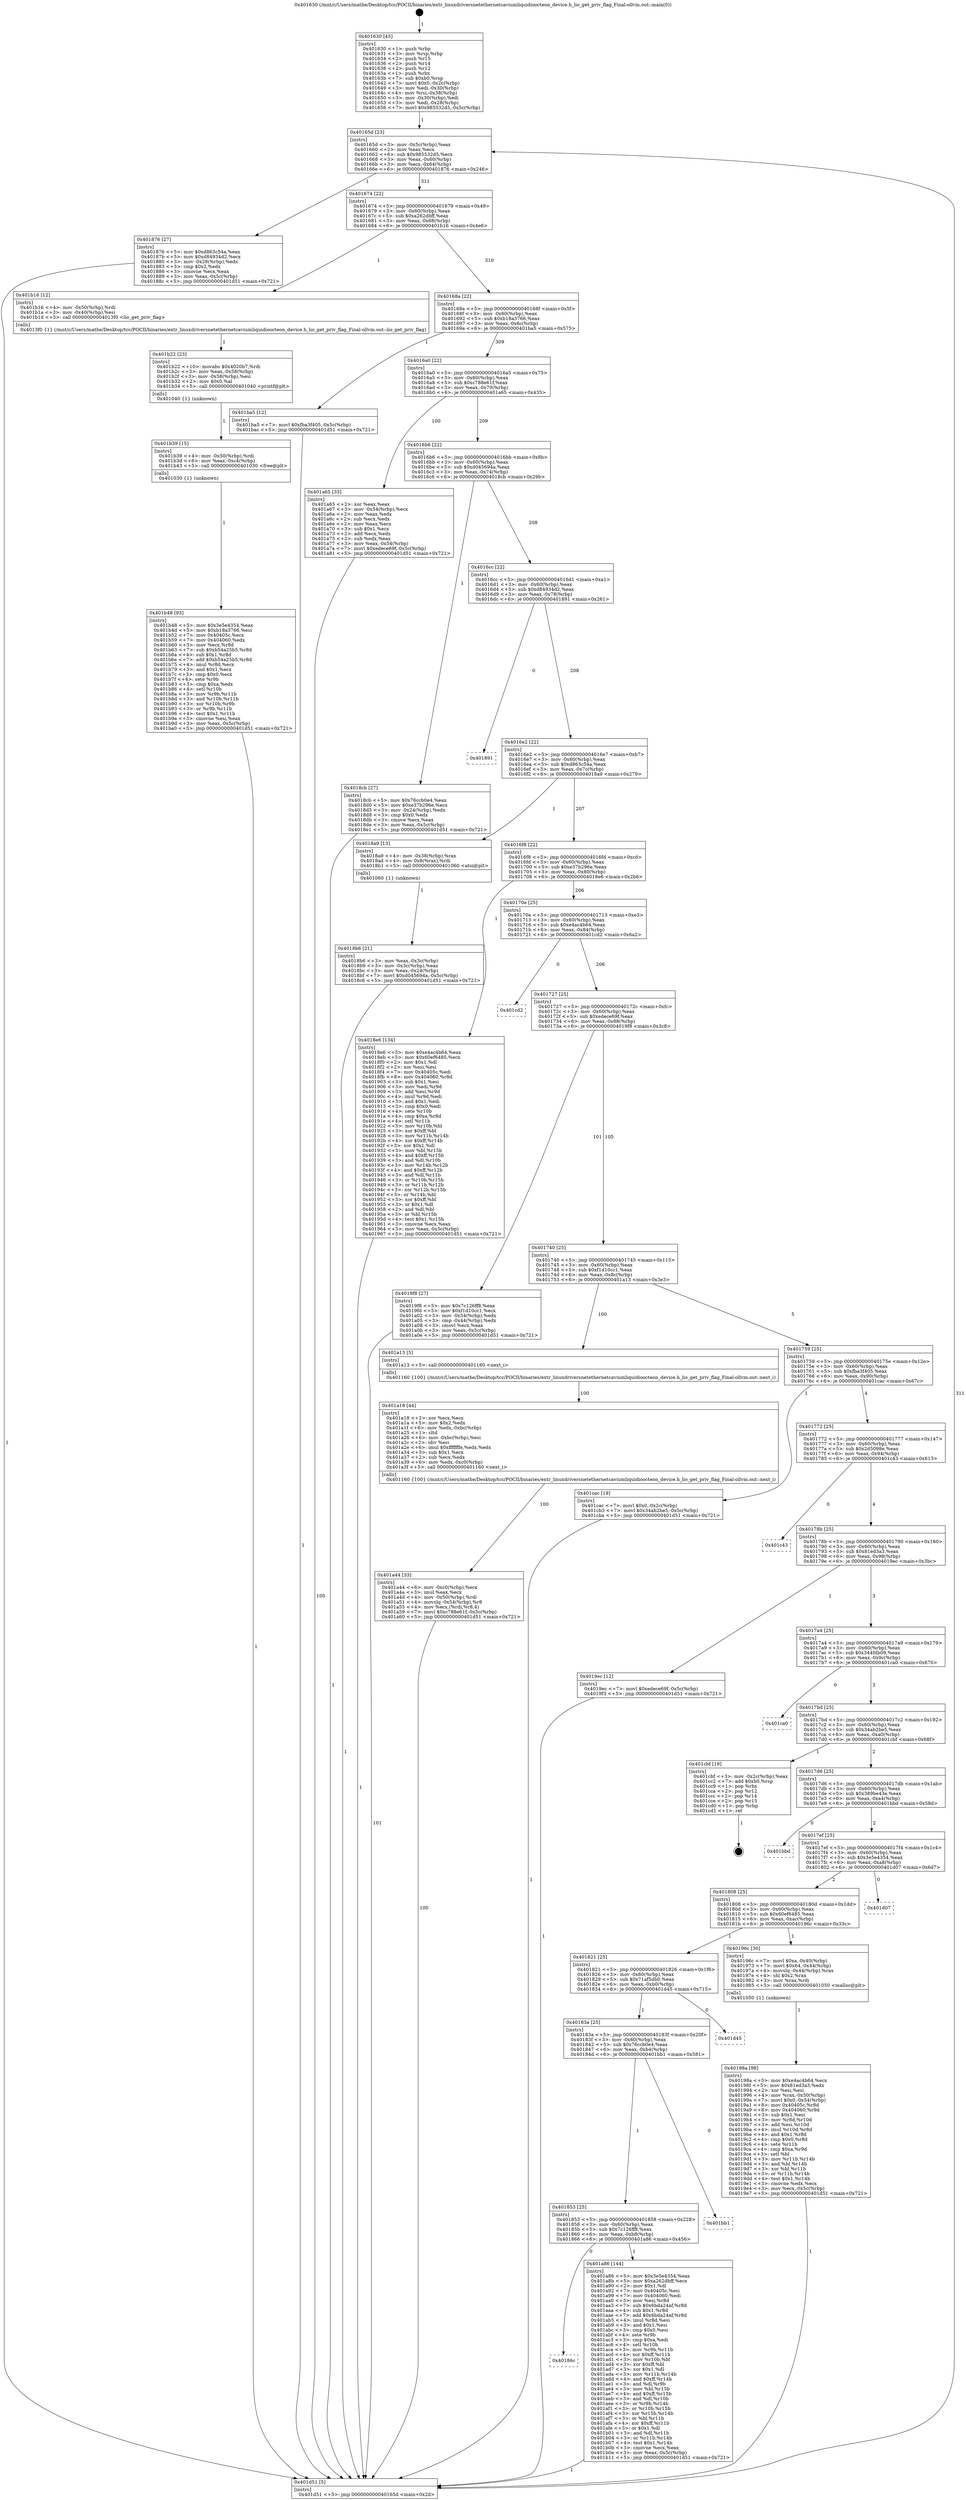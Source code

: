digraph "0x401630" {
  label = "0x401630 (/mnt/c/Users/mathe/Desktop/tcc/POCII/binaries/extr_linuxdriversnetethernetcaviumliquidioocteon_device.h_lio_get_priv_flag_Final-ollvm.out::main(0))"
  labelloc = "t"
  node[shape=record]

  Entry [label="",width=0.3,height=0.3,shape=circle,fillcolor=black,style=filled]
  "0x40165d" [label="{
     0x40165d [23]\l
     | [instrs]\l
     &nbsp;&nbsp;0x40165d \<+3\>: mov -0x5c(%rbp),%eax\l
     &nbsp;&nbsp;0x401660 \<+2\>: mov %eax,%ecx\l
     &nbsp;&nbsp;0x401662 \<+6\>: sub $0x985532d5,%ecx\l
     &nbsp;&nbsp;0x401668 \<+3\>: mov %eax,-0x60(%rbp)\l
     &nbsp;&nbsp;0x40166b \<+3\>: mov %ecx,-0x64(%rbp)\l
     &nbsp;&nbsp;0x40166e \<+6\>: je 0000000000401876 \<main+0x246\>\l
  }"]
  "0x401876" [label="{
     0x401876 [27]\l
     | [instrs]\l
     &nbsp;&nbsp;0x401876 \<+5\>: mov $0xd863c54a,%eax\l
     &nbsp;&nbsp;0x40187b \<+5\>: mov $0xd84934d2,%ecx\l
     &nbsp;&nbsp;0x401880 \<+3\>: mov -0x28(%rbp),%edx\l
     &nbsp;&nbsp;0x401883 \<+3\>: cmp $0x2,%edx\l
     &nbsp;&nbsp;0x401886 \<+3\>: cmovne %ecx,%eax\l
     &nbsp;&nbsp;0x401889 \<+3\>: mov %eax,-0x5c(%rbp)\l
     &nbsp;&nbsp;0x40188c \<+5\>: jmp 0000000000401d51 \<main+0x721\>\l
  }"]
  "0x401674" [label="{
     0x401674 [22]\l
     | [instrs]\l
     &nbsp;&nbsp;0x401674 \<+5\>: jmp 0000000000401679 \<main+0x49\>\l
     &nbsp;&nbsp;0x401679 \<+3\>: mov -0x60(%rbp),%eax\l
     &nbsp;&nbsp;0x40167c \<+5\>: sub $0xa262dbff,%eax\l
     &nbsp;&nbsp;0x401681 \<+3\>: mov %eax,-0x68(%rbp)\l
     &nbsp;&nbsp;0x401684 \<+6\>: je 0000000000401b16 \<main+0x4e6\>\l
  }"]
  "0x401d51" [label="{
     0x401d51 [5]\l
     | [instrs]\l
     &nbsp;&nbsp;0x401d51 \<+5\>: jmp 000000000040165d \<main+0x2d\>\l
  }"]
  "0x401630" [label="{
     0x401630 [45]\l
     | [instrs]\l
     &nbsp;&nbsp;0x401630 \<+1\>: push %rbp\l
     &nbsp;&nbsp;0x401631 \<+3\>: mov %rsp,%rbp\l
     &nbsp;&nbsp;0x401634 \<+2\>: push %r15\l
     &nbsp;&nbsp;0x401636 \<+2\>: push %r14\l
     &nbsp;&nbsp;0x401638 \<+2\>: push %r12\l
     &nbsp;&nbsp;0x40163a \<+1\>: push %rbx\l
     &nbsp;&nbsp;0x40163b \<+7\>: sub $0xb0,%rsp\l
     &nbsp;&nbsp;0x401642 \<+7\>: movl $0x0,-0x2c(%rbp)\l
     &nbsp;&nbsp;0x401649 \<+3\>: mov %edi,-0x30(%rbp)\l
     &nbsp;&nbsp;0x40164c \<+4\>: mov %rsi,-0x38(%rbp)\l
     &nbsp;&nbsp;0x401650 \<+3\>: mov -0x30(%rbp),%edi\l
     &nbsp;&nbsp;0x401653 \<+3\>: mov %edi,-0x28(%rbp)\l
     &nbsp;&nbsp;0x401656 \<+7\>: movl $0x985532d5,-0x5c(%rbp)\l
  }"]
  Exit [label="",width=0.3,height=0.3,shape=circle,fillcolor=black,style=filled,peripheries=2]
  "0x401b16" [label="{
     0x401b16 [12]\l
     | [instrs]\l
     &nbsp;&nbsp;0x401b16 \<+4\>: mov -0x50(%rbp),%rdi\l
     &nbsp;&nbsp;0x401b1a \<+3\>: mov -0x40(%rbp),%esi\l
     &nbsp;&nbsp;0x401b1d \<+5\>: call 00000000004013f0 \<lio_get_priv_flag\>\l
     | [calls]\l
     &nbsp;&nbsp;0x4013f0 \{1\} (/mnt/c/Users/mathe/Desktop/tcc/POCII/binaries/extr_linuxdriversnetethernetcaviumliquidioocteon_device.h_lio_get_priv_flag_Final-ollvm.out::lio_get_priv_flag)\l
  }"]
  "0x40168a" [label="{
     0x40168a [22]\l
     | [instrs]\l
     &nbsp;&nbsp;0x40168a \<+5\>: jmp 000000000040168f \<main+0x5f\>\l
     &nbsp;&nbsp;0x40168f \<+3\>: mov -0x60(%rbp),%eax\l
     &nbsp;&nbsp;0x401692 \<+5\>: sub $0xb18a3766,%eax\l
     &nbsp;&nbsp;0x401697 \<+3\>: mov %eax,-0x6c(%rbp)\l
     &nbsp;&nbsp;0x40169a \<+6\>: je 0000000000401ba5 \<main+0x575\>\l
  }"]
  "0x401b48" [label="{
     0x401b48 [93]\l
     | [instrs]\l
     &nbsp;&nbsp;0x401b48 \<+5\>: mov $0x3e5e4354,%eax\l
     &nbsp;&nbsp;0x401b4d \<+5\>: mov $0xb18a3766,%esi\l
     &nbsp;&nbsp;0x401b52 \<+7\>: mov 0x40405c,%ecx\l
     &nbsp;&nbsp;0x401b59 \<+7\>: mov 0x404060,%edx\l
     &nbsp;&nbsp;0x401b60 \<+3\>: mov %ecx,%r8d\l
     &nbsp;&nbsp;0x401b63 \<+7\>: sub $0xb54a25b5,%r8d\l
     &nbsp;&nbsp;0x401b6a \<+4\>: sub $0x1,%r8d\l
     &nbsp;&nbsp;0x401b6e \<+7\>: add $0xb54a25b5,%r8d\l
     &nbsp;&nbsp;0x401b75 \<+4\>: imul %r8d,%ecx\l
     &nbsp;&nbsp;0x401b79 \<+3\>: and $0x1,%ecx\l
     &nbsp;&nbsp;0x401b7c \<+3\>: cmp $0x0,%ecx\l
     &nbsp;&nbsp;0x401b7f \<+4\>: sete %r9b\l
     &nbsp;&nbsp;0x401b83 \<+3\>: cmp $0xa,%edx\l
     &nbsp;&nbsp;0x401b86 \<+4\>: setl %r10b\l
     &nbsp;&nbsp;0x401b8a \<+3\>: mov %r9b,%r11b\l
     &nbsp;&nbsp;0x401b8d \<+3\>: and %r10b,%r11b\l
     &nbsp;&nbsp;0x401b90 \<+3\>: xor %r10b,%r9b\l
     &nbsp;&nbsp;0x401b93 \<+3\>: or %r9b,%r11b\l
     &nbsp;&nbsp;0x401b96 \<+4\>: test $0x1,%r11b\l
     &nbsp;&nbsp;0x401b9a \<+3\>: cmovne %esi,%eax\l
     &nbsp;&nbsp;0x401b9d \<+3\>: mov %eax,-0x5c(%rbp)\l
     &nbsp;&nbsp;0x401ba0 \<+5\>: jmp 0000000000401d51 \<main+0x721\>\l
  }"]
  "0x401ba5" [label="{
     0x401ba5 [12]\l
     | [instrs]\l
     &nbsp;&nbsp;0x401ba5 \<+7\>: movl $0xfba3f405,-0x5c(%rbp)\l
     &nbsp;&nbsp;0x401bac \<+5\>: jmp 0000000000401d51 \<main+0x721\>\l
  }"]
  "0x4016a0" [label="{
     0x4016a0 [22]\l
     | [instrs]\l
     &nbsp;&nbsp;0x4016a0 \<+5\>: jmp 00000000004016a5 \<main+0x75\>\l
     &nbsp;&nbsp;0x4016a5 \<+3\>: mov -0x60(%rbp),%eax\l
     &nbsp;&nbsp;0x4016a8 \<+5\>: sub $0xc788e61f,%eax\l
     &nbsp;&nbsp;0x4016ad \<+3\>: mov %eax,-0x70(%rbp)\l
     &nbsp;&nbsp;0x4016b0 \<+6\>: je 0000000000401a65 \<main+0x435\>\l
  }"]
  "0x401b39" [label="{
     0x401b39 [15]\l
     | [instrs]\l
     &nbsp;&nbsp;0x401b39 \<+4\>: mov -0x50(%rbp),%rdi\l
     &nbsp;&nbsp;0x401b3d \<+6\>: mov %eax,-0xc4(%rbp)\l
     &nbsp;&nbsp;0x401b43 \<+5\>: call 0000000000401030 \<free@plt\>\l
     | [calls]\l
     &nbsp;&nbsp;0x401030 \{1\} (unknown)\l
  }"]
  "0x401a65" [label="{
     0x401a65 [33]\l
     | [instrs]\l
     &nbsp;&nbsp;0x401a65 \<+2\>: xor %eax,%eax\l
     &nbsp;&nbsp;0x401a67 \<+3\>: mov -0x54(%rbp),%ecx\l
     &nbsp;&nbsp;0x401a6a \<+2\>: mov %eax,%edx\l
     &nbsp;&nbsp;0x401a6c \<+2\>: sub %ecx,%edx\l
     &nbsp;&nbsp;0x401a6e \<+2\>: mov %eax,%ecx\l
     &nbsp;&nbsp;0x401a70 \<+3\>: sub $0x1,%ecx\l
     &nbsp;&nbsp;0x401a73 \<+2\>: add %ecx,%edx\l
     &nbsp;&nbsp;0x401a75 \<+2\>: sub %edx,%eax\l
     &nbsp;&nbsp;0x401a77 \<+3\>: mov %eax,-0x54(%rbp)\l
     &nbsp;&nbsp;0x401a7a \<+7\>: movl $0xedece69f,-0x5c(%rbp)\l
     &nbsp;&nbsp;0x401a81 \<+5\>: jmp 0000000000401d51 \<main+0x721\>\l
  }"]
  "0x4016b6" [label="{
     0x4016b6 [22]\l
     | [instrs]\l
     &nbsp;&nbsp;0x4016b6 \<+5\>: jmp 00000000004016bb \<main+0x8b\>\l
     &nbsp;&nbsp;0x4016bb \<+3\>: mov -0x60(%rbp),%eax\l
     &nbsp;&nbsp;0x4016be \<+5\>: sub $0xd045694a,%eax\l
     &nbsp;&nbsp;0x4016c3 \<+3\>: mov %eax,-0x74(%rbp)\l
     &nbsp;&nbsp;0x4016c6 \<+6\>: je 00000000004018cb \<main+0x29b\>\l
  }"]
  "0x401b22" [label="{
     0x401b22 [23]\l
     | [instrs]\l
     &nbsp;&nbsp;0x401b22 \<+10\>: movabs $0x4020b7,%rdi\l
     &nbsp;&nbsp;0x401b2c \<+3\>: mov %eax,-0x58(%rbp)\l
     &nbsp;&nbsp;0x401b2f \<+3\>: mov -0x58(%rbp),%esi\l
     &nbsp;&nbsp;0x401b32 \<+2\>: mov $0x0,%al\l
     &nbsp;&nbsp;0x401b34 \<+5\>: call 0000000000401040 \<printf@plt\>\l
     | [calls]\l
     &nbsp;&nbsp;0x401040 \{1\} (unknown)\l
  }"]
  "0x4018cb" [label="{
     0x4018cb [27]\l
     | [instrs]\l
     &nbsp;&nbsp;0x4018cb \<+5\>: mov $0x76ccb0e4,%eax\l
     &nbsp;&nbsp;0x4018d0 \<+5\>: mov $0xe37b296e,%ecx\l
     &nbsp;&nbsp;0x4018d5 \<+3\>: mov -0x24(%rbp),%edx\l
     &nbsp;&nbsp;0x4018d8 \<+3\>: cmp $0x0,%edx\l
     &nbsp;&nbsp;0x4018db \<+3\>: cmove %ecx,%eax\l
     &nbsp;&nbsp;0x4018de \<+3\>: mov %eax,-0x5c(%rbp)\l
     &nbsp;&nbsp;0x4018e1 \<+5\>: jmp 0000000000401d51 \<main+0x721\>\l
  }"]
  "0x4016cc" [label="{
     0x4016cc [22]\l
     | [instrs]\l
     &nbsp;&nbsp;0x4016cc \<+5\>: jmp 00000000004016d1 \<main+0xa1\>\l
     &nbsp;&nbsp;0x4016d1 \<+3\>: mov -0x60(%rbp),%eax\l
     &nbsp;&nbsp;0x4016d4 \<+5\>: sub $0xd84934d2,%eax\l
     &nbsp;&nbsp;0x4016d9 \<+3\>: mov %eax,-0x78(%rbp)\l
     &nbsp;&nbsp;0x4016dc \<+6\>: je 0000000000401891 \<main+0x261\>\l
  }"]
  "0x40186c" [label="{
     0x40186c\l
  }", style=dashed]
  "0x401891" [label="{
     0x401891\l
  }", style=dashed]
  "0x4016e2" [label="{
     0x4016e2 [22]\l
     | [instrs]\l
     &nbsp;&nbsp;0x4016e2 \<+5\>: jmp 00000000004016e7 \<main+0xb7\>\l
     &nbsp;&nbsp;0x4016e7 \<+3\>: mov -0x60(%rbp),%eax\l
     &nbsp;&nbsp;0x4016ea \<+5\>: sub $0xd863c54a,%eax\l
     &nbsp;&nbsp;0x4016ef \<+3\>: mov %eax,-0x7c(%rbp)\l
     &nbsp;&nbsp;0x4016f2 \<+6\>: je 00000000004018a9 \<main+0x279\>\l
  }"]
  "0x401a86" [label="{
     0x401a86 [144]\l
     | [instrs]\l
     &nbsp;&nbsp;0x401a86 \<+5\>: mov $0x3e5e4354,%eax\l
     &nbsp;&nbsp;0x401a8b \<+5\>: mov $0xa262dbff,%ecx\l
     &nbsp;&nbsp;0x401a90 \<+2\>: mov $0x1,%dl\l
     &nbsp;&nbsp;0x401a92 \<+7\>: mov 0x40405c,%esi\l
     &nbsp;&nbsp;0x401a99 \<+7\>: mov 0x404060,%edi\l
     &nbsp;&nbsp;0x401aa0 \<+3\>: mov %esi,%r8d\l
     &nbsp;&nbsp;0x401aa3 \<+7\>: sub $0x6bda24af,%r8d\l
     &nbsp;&nbsp;0x401aaa \<+4\>: sub $0x1,%r8d\l
     &nbsp;&nbsp;0x401aae \<+7\>: add $0x6bda24af,%r8d\l
     &nbsp;&nbsp;0x401ab5 \<+4\>: imul %r8d,%esi\l
     &nbsp;&nbsp;0x401ab9 \<+3\>: and $0x1,%esi\l
     &nbsp;&nbsp;0x401abc \<+3\>: cmp $0x0,%esi\l
     &nbsp;&nbsp;0x401abf \<+4\>: sete %r9b\l
     &nbsp;&nbsp;0x401ac3 \<+3\>: cmp $0xa,%edi\l
     &nbsp;&nbsp;0x401ac6 \<+4\>: setl %r10b\l
     &nbsp;&nbsp;0x401aca \<+3\>: mov %r9b,%r11b\l
     &nbsp;&nbsp;0x401acd \<+4\>: xor $0xff,%r11b\l
     &nbsp;&nbsp;0x401ad1 \<+3\>: mov %r10b,%bl\l
     &nbsp;&nbsp;0x401ad4 \<+3\>: xor $0xff,%bl\l
     &nbsp;&nbsp;0x401ad7 \<+3\>: xor $0x1,%dl\l
     &nbsp;&nbsp;0x401ada \<+3\>: mov %r11b,%r14b\l
     &nbsp;&nbsp;0x401add \<+4\>: and $0xff,%r14b\l
     &nbsp;&nbsp;0x401ae1 \<+3\>: and %dl,%r9b\l
     &nbsp;&nbsp;0x401ae4 \<+3\>: mov %bl,%r15b\l
     &nbsp;&nbsp;0x401ae7 \<+4\>: and $0xff,%r15b\l
     &nbsp;&nbsp;0x401aeb \<+3\>: and %dl,%r10b\l
     &nbsp;&nbsp;0x401aee \<+3\>: or %r9b,%r14b\l
     &nbsp;&nbsp;0x401af1 \<+3\>: or %r10b,%r15b\l
     &nbsp;&nbsp;0x401af4 \<+3\>: xor %r15b,%r14b\l
     &nbsp;&nbsp;0x401af7 \<+3\>: or %bl,%r11b\l
     &nbsp;&nbsp;0x401afa \<+4\>: xor $0xff,%r11b\l
     &nbsp;&nbsp;0x401afe \<+3\>: or $0x1,%dl\l
     &nbsp;&nbsp;0x401b01 \<+3\>: and %dl,%r11b\l
     &nbsp;&nbsp;0x401b04 \<+3\>: or %r11b,%r14b\l
     &nbsp;&nbsp;0x401b07 \<+4\>: test $0x1,%r14b\l
     &nbsp;&nbsp;0x401b0b \<+3\>: cmovne %ecx,%eax\l
     &nbsp;&nbsp;0x401b0e \<+3\>: mov %eax,-0x5c(%rbp)\l
     &nbsp;&nbsp;0x401b11 \<+5\>: jmp 0000000000401d51 \<main+0x721\>\l
  }"]
  "0x4018a9" [label="{
     0x4018a9 [13]\l
     | [instrs]\l
     &nbsp;&nbsp;0x4018a9 \<+4\>: mov -0x38(%rbp),%rax\l
     &nbsp;&nbsp;0x4018ad \<+4\>: mov 0x8(%rax),%rdi\l
     &nbsp;&nbsp;0x4018b1 \<+5\>: call 0000000000401060 \<atoi@plt\>\l
     | [calls]\l
     &nbsp;&nbsp;0x401060 \{1\} (unknown)\l
  }"]
  "0x4016f8" [label="{
     0x4016f8 [22]\l
     | [instrs]\l
     &nbsp;&nbsp;0x4016f8 \<+5\>: jmp 00000000004016fd \<main+0xcd\>\l
     &nbsp;&nbsp;0x4016fd \<+3\>: mov -0x60(%rbp),%eax\l
     &nbsp;&nbsp;0x401700 \<+5\>: sub $0xe37b296e,%eax\l
     &nbsp;&nbsp;0x401705 \<+3\>: mov %eax,-0x80(%rbp)\l
     &nbsp;&nbsp;0x401708 \<+6\>: je 00000000004018e6 \<main+0x2b6\>\l
  }"]
  "0x4018b6" [label="{
     0x4018b6 [21]\l
     | [instrs]\l
     &nbsp;&nbsp;0x4018b6 \<+3\>: mov %eax,-0x3c(%rbp)\l
     &nbsp;&nbsp;0x4018b9 \<+3\>: mov -0x3c(%rbp),%eax\l
     &nbsp;&nbsp;0x4018bc \<+3\>: mov %eax,-0x24(%rbp)\l
     &nbsp;&nbsp;0x4018bf \<+7\>: movl $0xd045694a,-0x5c(%rbp)\l
     &nbsp;&nbsp;0x4018c6 \<+5\>: jmp 0000000000401d51 \<main+0x721\>\l
  }"]
  "0x401853" [label="{
     0x401853 [25]\l
     | [instrs]\l
     &nbsp;&nbsp;0x401853 \<+5\>: jmp 0000000000401858 \<main+0x228\>\l
     &nbsp;&nbsp;0x401858 \<+3\>: mov -0x60(%rbp),%eax\l
     &nbsp;&nbsp;0x40185b \<+5\>: sub $0x7c126ff8,%eax\l
     &nbsp;&nbsp;0x401860 \<+6\>: mov %eax,-0xb8(%rbp)\l
     &nbsp;&nbsp;0x401866 \<+6\>: je 0000000000401a86 \<main+0x456\>\l
  }"]
  "0x4018e6" [label="{
     0x4018e6 [134]\l
     | [instrs]\l
     &nbsp;&nbsp;0x4018e6 \<+5\>: mov $0xe4ac4b64,%eax\l
     &nbsp;&nbsp;0x4018eb \<+5\>: mov $0x60ef6485,%ecx\l
     &nbsp;&nbsp;0x4018f0 \<+2\>: mov $0x1,%dl\l
     &nbsp;&nbsp;0x4018f2 \<+2\>: xor %esi,%esi\l
     &nbsp;&nbsp;0x4018f4 \<+7\>: mov 0x40405c,%edi\l
     &nbsp;&nbsp;0x4018fb \<+8\>: mov 0x404060,%r8d\l
     &nbsp;&nbsp;0x401903 \<+3\>: sub $0x1,%esi\l
     &nbsp;&nbsp;0x401906 \<+3\>: mov %edi,%r9d\l
     &nbsp;&nbsp;0x401909 \<+3\>: add %esi,%r9d\l
     &nbsp;&nbsp;0x40190c \<+4\>: imul %r9d,%edi\l
     &nbsp;&nbsp;0x401910 \<+3\>: and $0x1,%edi\l
     &nbsp;&nbsp;0x401913 \<+3\>: cmp $0x0,%edi\l
     &nbsp;&nbsp;0x401916 \<+4\>: sete %r10b\l
     &nbsp;&nbsp;0x40191a \<+4\>: cmp $0xa,%r8d\l
     &nbsp;&nbsp;0x40191e \<+4\>: setl %r11b\l
     &nbsp;&nbsp;0x401922 \<+3\>: mov %r10b,%bl\l
     &nbsp;&nbsp;0x401925 \<+3\>: xor $0xff,%bl\l
     &nbsp;&nbsp;0x401928 \<+3\>: mov %r11b,%r14b\l
     &nbsp;&nbsp;0x40192b \<+4\>: xor $0xff,%r14b\l
     &nbsp;&nbsp;0x40192f \<+3\>: xor $0x1,%dl\l
     &nbsp;&nbsp;0x401932 \<+3\>: mov %bl,%r15b\l
     &nbsp;&nbsp;0x401935 \<+4\>: and $0xff,%r15b\l
     &nbsp;&nbsp;0x401939 \<+3\>: and %dl,%r10b\l
     &nbsp;&nbsp;0x40193c \<+3\>: mov %r14b,%r12b\l
     &nbsp;&nbsp;0x40193f \<+4\>: and $0xff,%r12b\l
     &nbsp;&nbsp;0x401943 \<+3\>: and %dl,%r11b\l
     &nbsp;&nbsp;0x401946 \<+3\>: or %r10b,%r15b\l
     &nbsp;&nbsp;0x401949 \<+3\>: or %r11b,%r12b\l
     &nbsp;&nbsp;0x40194c \<+3\>: xor %r12b,%r15b\l
     &nbsp;&nbsp;0x40194f \<+3\>: or %r14b,%bl\l
     &nbsp;&nbsp;0x401952 \<+3\>: xor $0xff,%bl\l
     &nbsp;&nbsp;0x401955 \<+3\>: or $0x1,%dl\l
     &nbsp;&nbsp;0x401958 \<+2\>: and %dl,%bl\l
     &nbsp;&nbsp;0x40195a \<+3\>: or %bl,%r15b\l
     &nbsp;&nbsp;0x40195d \<+4\>: test $0x1,%r15b\l
     &nbsp;&nbsp;0x401961 \<+3\>: cmovne %ecx,%eax\l
     &nbsp;&nbsp;0x401964 \<+3\>: mov %eax,-0x5c(%rbp)\l
     &nbsp;&nbsp;0x401967 \<+5\>: jmp 0000000000401d51 \<main+0x721\>\l
  }"]
  "0x40170e" [label="{
     0x40170e [25]\l
     | [instrs]\l
     &nbsp;&nbsp;0x40170e \<+5\>: jmp 0000000000401713 \<main+0xe3\>\l
     &nbsp;&nbsp;0x401713 \<+3\>: mov -0x60(%rbp),%eax\l
     &nbsp;&nbsp;0x401716 \<+5\>: sub $0xe4ac4b64,%eax\l
     &nbsp;&nbsp;0x40171b \<+6\>: mov %eax,-0x84(%rbp)\l
     &nbsp;&nbsp;0x401721 \<+6\>: je 0000000000401cd2 \<main+0x6a2\>\l
  }"]
  "0x401bb1" [label="{
     0x401bb1\l
  }", style=dashed]
  "0x401cd2" [label="{
     0x401cd2\l
  }", style=dashed]
  "0x401727" [label="{
     0x401727 [25]\l
     | [instrs]\l
     &nbsp;&nbsp;0x401727 \<+5\>: jmp 000000000040172c \<main+0xfc\>\l
     &nbsp;&nbsp;0x40172c \<+3\>: mov -0x60(%rbp),%eax\l
     &nbsp;&nbsp;0x40172f \<+5\>: sub $0xedece69f,%eax\l
     &nbsp;&nbsp;0x401734 \<+6\>: mov %eax,-0x88(%rbp)\l
     &nbsp;&nbsp;0x40173a \<+6\>: je 00000000004019f8 \<main+0x3c8\>\l
  }"]
  "0x40183a" [label="{
     0x40183a [25]\l
     | [instrs]\l
     &nbsp;&nbsp;0x40183a \<+5\>: jmp 000000000040183f \<main+0x20f\>\l
     &nbsp;&nbsp;0x40183f \<+3\>: mov -0x60(%rbp),%eax\l
     &nbsp;&nbsp;0x401842 \<+5\>: sub $0x76ccb0e4,%eax\l
     &nbsp;&nbsp;0x401847 \<+6\>: mov %eax,-0xb4(%rbp)\l
     &nbsp;&nbsp;0x40184d \<+6\>: je 0000000000401bb1 \<main+0x581\>\l
  }"]
  "0x4019f8" [label="{
     0x4019f8 [27]\l
     | [instrs]\l
     &nbsp;&nbsp;0x4019f8 \<+5\>: mov $0x7c126ff8,%eax\l
     &nbsp;&nbsp;0x4019fd \<+5\>: mov $0xf1d10cc1,%ecx\l
     &nbsp;&nbsp;0x401a02 \<+3\>: mov -0x54(%rbp),%edx\l
     &nbsp;&nbsp;0x401a05 \<+3\>: cmp -0x44(%rbp),%edx\l
     &nbsp;&nbsp;0x401a08 \<+3\>: cmovl %ecx,%eax\l
     &nbsp;&nbsp;0x401a0b \<+3\>: mov %eax,-0x5c(%rbp)\l
     &nbsp;&nbsp;0x401a0e \<+5\>: jmp 0000000000401d51 \<main+0x721\>\l
  }"]
  "0x401740" [label="{
     0x401740 [25]\l
     | [instrs]\l
     &nbsp;&nbsp;0x401740 \<+5\>: jmp 0000000000401745 \<main+0x115\>\l
     &nbsp;&nbsp;0x401745 \<+3\>: mov -0x60(%rbp),%eax\l
     &nbsp;&nbsp;0x401748 \<+5\>: sub $0xf1d10cc1,%eax\l
     &nbsp;&nbsp;0x40174d \<+6\>: mov %eax,-0x8c(%rbp)\l
     &nbsp;&nbsp;0x401753 \<+6\>: je 0000000000401a13 \<main+0x3e3\>\l
  }"]
  "0x401d45" [label="{
     0x401d45\l
  }", style=dashed]
  "0x401a13" [label="{
     0x401a13 [5]\l
     | [instrs]\l
     &nbsp;&nbsp;0x401a13 \<+5\>: call 0000000000401160 \<next_i\>\l
     | [calls]\l
     &nbsp;&nbsp;0x401160 \{100\} (/mnt/c/Users/mathe/Desktop/tcc/POCII/binaries/extr_linuxdriversnetethernetcaviumliquidioocteon_device.h_lio_get_priv_flag_Final-ollvm.out::next_i)\l
  }"]
  "0x401759" [label="{
     0x401759 [25]\l
     | [instrs]\l
     &nbsp;&nbsp;0x401759 \<+5\>: jmp 000000000040175e \<main+0x12e\>\l
     &nbsp;&nbsp;0x40175e \<+3\>: mov -0x60(%rbp),%eax\l
     &nbsp;&nbsp;0x401761 \<+5\>: sub $0xfba3f405,%eax\l
     &nbsp;&nbsp;0x401766 \<+6\>: mov %eax,-0x90(%rbp)\l
     &nbsp;&nbsp;0x40176c \<+6\>: je 0000000000401cac \<main+0x67c\>\l
  }"]
  "0x401a44" [label="{
     0x401a44 [33]\l
     | [instrs]\l
     &nbsp;&nbsp;0x401a44 \<+6\>: mov -0xc0(%rbp),%ecx\l
     &nbsp;&nbsp;0x401a4a \<+3\>: imul %eax,%ecx\l
     &nbsp;&nbsp;0x401a4d \<+4\>: mov -0x50(%rbp),%rdi\l
     &nbsp;&nbsp;0x401a51 \<+4\>: movslq -0x54(%rbp),%r8\l
     &nbsp;&nbsp;0x401a55 \<+4\>: mov %ecx,(%rdi,%r8,4)\l
     &nbsp;&nbsp;0x401a59 \<+7\>: movl $0xc788e61f,-0x5c(%rbp)\l
     &nbsp;&nbsp;0x401a60 \<+5\>: jmp 0000000000401d51 \<main+0x721\>\l
  }"]
  "0x401cac" [label="{
     0x401cac [19]\l
     | [instrs]\l
     &nbsp;&nbsp;0x401cac \<+7\>: movl $0x0,-0x2c(%rbp)\l
     &nbsp;&nbsp;0x401cb3 \<+7\>: movl $0x34ab2be5,-0x5c(%rbp)\l
     &nbsp;&nbsp;0x401cba \<+5\>: jmp 0000000000401d51 \<main+0x721\>\l
  }"]
  "0x401772" [label="{
     0x401772 [25]\l
     | [instrs]\l
     &nbsp;&nbsp;0x401772 \<+5\>: jmp 0000000000401777 \<main+0x147\>\l
     &nbsp;&nbsp;0x401777 \<+3\>: mov -0x60(%rbp),%eax\l
     &nbsp;&nbsp;0x40177a \<+5\>: sub $0x2d5098e,%eax\l
     &nbsp;&nbsp;0x40177f \<+6\>: mov %eax,-0x94(%rbp)\l
     &nbsp;&nbsp;0x401785 \<+6\>: je 0000000000401c43 \<main+0x613\>\l
  }"]
  "0x401a18" [label="{
     0x401a18 [44]\l
     | [instrs]\l
     &nbsp;&nbsp;0x401a18 \<+2\>: xor %ecx,%ecx\l
     &nbsp;&nbsp;0x401a1a \<+5\>: mov $0x2,%edx\l
     &nbsp;&nbsp;0x401a1f \<+6\>: mov %edx,-0xbc(%rbp)\l
     &nbsp;&nbsp;0x401a25 \<+1\>: cltd\l
     &nbsp;&nbsp;0x401a26 \<+6\>: mov -0xbc(%rbp),%esi\l
     &nbsp;&nbsp;0x401a2c \<+2\>: idiv %esi\l
     &nbsp;&nbsp;0x401a2e \<+6\>: imul $0xfffffffe,%edx,%edx\l
     &nbsp;&nbsp;0x401a34 \<+3\>: sub $0x1,%ecx\l
     &nbsp;&nbsp;0x401a37 \<+2\>: sub %ecx,%edx\l
     &nbsp;&nbsp;0x401a39 \<+6\>: mov %edx,-0xc0(%rbp)\l
     &nbsp;&nbsp;0x401a3f \<+5\>: call 0000000000401160 \<next_i\>\l
     | [calls]\l
     &nbsp;&nbsp;0x401160 \{100\} (/mnt/c/Users/mathe/Desktop/tcc/POCII/binaries/extr_linuxdriversnetethernetcaviumliquidioocteon_device.h_lio_get_priv_flag_Final-ollvm.out::next_i)\l
  }"]
  "0x401c43" [label="{
     0x401c43\l
  }", style=dashed]
  "0x40178b" [label="{
     0x40178b [25]\l
     | [instrs]\l
     &nbsp;&nbsp;0x40178b \<+5\>: jmp 0000000000401790 \<main+0x160\>\l
     &nbsp;&nbsp;0x401790 \<+3\>: mov -0x60(%rbp),%eax\l
     &nbsp;&nbsp;0x401793 \<+5\>: sub $0x81ed3a3,%eax\l
     &nbsp;&nbsp;0x401798 \<+6\>: mov %eax,-0x98(%rbp)\l
     &nbsp;&nbsp;0x40179e \<+6\>: je 00000000004019ec \<main+0x3bc\>\l
  }"]
  "0x40198a" [label="{
     0x40198a [98]\l
     | [instrs]\l
     &nbsp;&nbsp;0x40198a \<+5\>: mov $0xe4ac4b64,%ecx\l
     &nbsp;&nbsp;0x40198f \<+5\>: mov $0x81ed3a3,%edx\l
     &nbsp;&nbsp;0x401994 \<+2\>: xor %esi,%esi\l
     &nbsp;&nbsp;0x401996 \<+4\>: mov %rax,-0x50(%rbp)\l
     &nbsp;&nbsp;0x40199a \<+7\>: movl $0x0,-0x54(%rbp)\l
     &nbsp;&nbsp;0x4019a1 \<+8\>: mov 0x40405c,%r8d\l
     &nbsp;&nbsp;0x4019a9 \<+8\>: mov 0x404060,%r9d\l
     &nbsp;&nbsp;0x4019b1 \<+3\>: sub $0x1,%esi\l
     &nbsp;&nbsp;0x4019b4 \<+3\>: mov %r8d,%r10d\l
     &nbsp;&nbsp;0x4019b7 \<+3\>: add %esi,%r10d\l
     &nbsp;&nbsp;0x4019ba \<+4\>: imul %r10d,%r8d\l
     &nbsp;&nbsp;0x4019be \<+4\>: and $0x1,%r8d\l
     &nbsp;&nbsp;0x4019c2 \<+4\>: cmp $0x0,%r8d\l
     &nbsp;&nbsp;0x4019c6 \<+4\>: sete %r11b\l
     &nbsp;&nbsp;0x4019ca \<+4\>: cmp $0xa,%r9d\l
     &nbsp;&nbsp;0x4019ce \<+3\>: setl %bl\l
     &nbsp;&nbsp;0x4019d1 \<+3\>: mov %r11b,%r14b\l
     &nbsp;&nbsp;0x4019d4 \<+3\>: and %bl,%r14b\l
     &nbsp;&nbsp;0x4019d7 \<+3\>: xor %bl,%r11b\l
     &nbsp;&nbsp;0x4019da \<+3\>: or %r11b,%r14b\l
     &nbsp;&nbsp;0x4019dd \<+4\>: test $0x1,%r14b\l
     &nbsp;&nbsp;0x4019e1 \<+3\>: cmovne %edx,%ecx\l
     &nbsp;&nbsp;0x4019e4 \<+3\>: mov %ecx,-0x5c(%rbp)\l
     &nbsp;&nbsp;0x4019e7 \<+5\>: jmp 0000000000401d51 \<main+0x721\>\l
  }"]
  "0x4019ec" [label="{
     0x4019ec [12]\l
     | [instrs]\l
     &nbsp;&nbsp;0x4019ec \<+7\>: movl $0xedece69f,-0x5c(%rbp)\l
     &nbsp;&nbsp;0x4019f3 \<+5\>: jmp 0000000000401d51 \<main+0x721\>\l
  }"]
  "0x4017a4" [label="{
     0x4017a4 [25]\l
     | [instrs]\l
     &nbsp;&nbsp;0x4017a4 \<+5\>: jmp 00000000004017a9 \<main+0x179\>\l
     &nbsp;&nbsp;0x4017a9 \<+3\>: mov -0x60(%rbp),%eax\l
     &nbsp;&nbsp;0x4017ac \<+5\>: sub $0x344fdb09,%eax\l
     &nbsp;&nbsp;0x4017b1 \<+6\>: mov %eax,-0x9c(%rbp)\l
     &nbsp;&nbsp;0x4017b7 \<+6\>: je 0000000000401ca0 \<main+0x670\>\l
  }"]
  "0x401821" [label="{
     0x401821 [25]\l
     | [instrs]\l
     &nbsp;&nbsp;0x401821 \<+5\>: jmp 0000000000401826 \<main+0x1f6\>\l
     &nbsp;&nbsp;0x401826 \<+3\>: mov -0x60(%rbp),%eax\l
     &nbsp;&nbsp;0x401829 \<+5\>: sub $0x71af5db0,%eax\l
     &nbsp;&nbsp;0x40182e \<+6\>: mov %eax,-0xb0(%rbp)\l
     &nbsp;&nbsp;0x401834 \<+6\>: je 0000000000401d45 \<main+0x715\>\l
  }"]
  "0x401ca0" [label="{
     0x401ca0\l
  }", style=dashed]
  "0x4017bd" [label="{
     0x4017bd [25]\l
     | [instrs]\l
     &nbsp;&nbsp;0x4017bd \<+5\>: jmp 00000000004017c2 \<main+0x192\>\l
     &nbsp;&nbsp;0x4017c2 \<+3\>: mov -0x60(%rbp),%eax\l
     &nbsp;&nbsp;0x4017c5 \<+5\>: sub $0x34ab2be5,%eax\l
     &nbsp;&nbsp;0x4017ca \<+6\>: mov %eax,-0xa0(%rbp)\l
     &nbsp;&nbsp;0x4017d0 \<+6\>: je 0000000000401cbf \<main+0x68f\>\l
  }"]
  "0x40196c" [label="{
     0x40196c [30]\l
     | [instrs]\l
     &nbsp;&nbsp;0x40196c \<+7\>: movl $0xa,-0x40(%rbp)\l
     &nbsp;&nbsp;0x401973 \<+7\>: movl $0x64,-0x44(%rbp)\l
     &nbsp;&nbsp;0x40197a \<+4\>: movslq -0x44(%rbp),%rax\l
     &nbsp;&nbsp;0x40197e \<+4\>: shl $0x2,%rax\l
     &nbsp;&nbsp;0x401982 \<+3\>: mov %rax,%rdi\l
     &nbsp;&nbsp;0x401985 \<+5\>: call 0000000000401050 \<malloc@plt\>\l
     | [calls]\l
     &nbsp;&nbsp;0x401050 \{1\} (unknown)\l
  }"]
  "0x401cbf" [label="{
     0x401cbf [19]\l
     | [instrs]\l
     &nbsp;&nbsp;0x401cbf \<+3\>: mov -0x2c(%rbp),%eax\l
     &nbsp;&nbsp;0x401cc2 \<+7\>: add $0xb0,%rsp\l
     &nbsp;&nbsp;0x401cc9 \<+1\>: pop %rbx\l
     &nbsp;&nbsp;0x401cca \<+2\>: pop %r12\l
     &nbsp;&nbsp;0x401ccc \<+2\>: pop %r14\l
     &nbsp;&nbsp;0x401cce \<+2\>: pop %r15\l
     &nbsp;&nbsp;0x401cd0 \<+1\>: pop %rbp\l
     &nbsp;&nbsp;0x401cd1 \<+1\>: ret\l
  }"]
  "0x4017d6" [label="{
     0x4017d6 [25]\l
     | [instrs]\l
     &nbsp;&nbsp;0x4017d6 \<+5\>: jmp 00000000004017db \<main+0x1ab\>\l
     &nbsp;&nbsp;0x4017db \<+3\>: mov -0x60(%rbp),%eax\l
     &nbsp;&nbsp;0x4017de \<+5\>: sub $0x389be43e,%eax\l
     &nbsp;&nbsp;0x4017e3 \<+6\>: mov %eax,-0xa4(%rbp)\l
     &nbsp;&nbsp;0x4017e9 \<+6\>: je 0000000000401bbd \<main+0x58d\>\l
  }"]
  "0x401808" [label="{
     0x401808 [25]\l
     | [instrs]\l
     &nbsp;&nbsp;0x401808 \<+5\>: jmp 000000000040180d \<main+0x1dd\>\l
     &nbsp;&nbsp;0x40180d \<+3\>: mov -0x60(%rbp),%eax\l
     &nbsp;&nbsp;0x401810 \<+5\>: sub $0x60ef6485,%eax\l
     &nbsp;&nbsp;0x401815 \<+6\>: mov %eax,-0xac(%rbp)\l
     &nbsp;&nbsp;0x40181b \<+6\>: je 000000000040196c \<main+0x33c\>\l
  }"]
  "0x401bbd" [label="{
     0x401bbd\l
  }", style=dashed]
  "0x4017ef" [label="{
     0x4017ef [25]\l
     | [instrs]\l
     &nbsp;&nbsp;0x4017ef \<+5\>: jmp 00000000004017f4 \<main+0x1c4\>\l
     &nbsp;&nbsp;0x4017f4 \<+3\>: mov -0x60(%rbp),%eax\l
     &nbsp;&nbsp;0x4017f7 \<+5\>: sub $0x3e5e4354,%eax\l
     &nbsp;&nbsp;0x4017fc \<+6\>: mov %eax,-0xa8(%rbp)\l
     &nbsp;&nbsp;0x401802 \<+6\>: je 0000000000401d07 \<main+0x6d7\>\l
  }"]
  "0x401d07" [label="{
     0x401d07\l
  }", style=dashed]
  Entry -> "0x401630" [label=" 1"]
  "0x40165d" -> "0x401876" [label=" 1"]
  "0x40165d" -> "0x401674" [label=" 311"]
  "0x401876" -> "0x401d51" [label=" 1"]
  "0x401630" -> "0x40165d" [label=" 1"]
  "0x401d51" -> "0x40165d" [label=" 311"]
  "0x401cbf" -> Exit [label=" 1"]
  "0x401674" -> "0x401b16" [label=" 1"]
  "0x401674" -> "0x40168a" [label=" 310"]
  "0x401cac" -> "0x401d51" [label=" 1"]
  "0x40168a" -> "0x401ba5" [label=" 1"]
  "0x40168a" -> "0x4016a0" [label=" 309"]
  "0x401ba5" -> "0x401d51" [label=" 1"]
  "0x4016a0" -> "0x401a65" [label=" 100"]
  "0x4016a0" -> "0x4016b6" [label=" 209"]
  "0x401b48" -> "0x401d51" [label=" 1"]
  "0x4016b6" -> "0x4018cb" [label=" 1"]
  "0x4016b6" -> "0x4016cc" [label=" 208"]
  "0x401b39" -> "0x401b48" [label=" 1"]
  "0x4016cc" -> "0x401891" [label=" 0"]
  "0x4016cc" -> "0x4016e2" [label=" 208"]
  "0x401b22" -> "0x401b39" [label=" 1"]
  "0x4016e2" -> "0x4018a9" [label=" 1"]
  "0x4016e2" -> "0x4016f8" [label=" 207"]
  "0x4018a9" -> "0x4018b6" [label=" 1"]
  "0x4018b6" -> "0x401d51" [label=" 1"]
  "0x4018cb" -> "0x401d51" [label=" 1"]
  "0x401b16" -> "0x401b22" [label=" 1"]
  "0x4016f8" -> "0x4018e6" [label=" 1"]
  "0x4016f8" -> "0x40170e" [label=" 206"]
  "0x4018e6" -> "0x401d51" [label=" 1"]
  "0x401853" -> "0x40186c" [label=" 0"]
  "0x40170e" -> "0x401cd2" [label=" 0"]
  "0x40170e" -> "0x401727" [label=" 206"]
  "0x401853" -> "0x401a86" [label=" 1"]
  "0x401727" -> "0x4019f8" [label=" 101"]
  "0x401727" -> "0x401740" [label=" 105"]
  "0x40183a" -> "0x401853" [label=" 1"]
  "0x401740" -> "0x401a13" [label=" 100"]
  "0x401740" -> "0x401759" [label=" 5"]
  "0x40183a" -> "0x401bb1" [label=" 0"]
  "0x401759" -> "0x401cac" [label=" 1"]
  "0x401759" -> "0x401772" [label=" 4"]
  "0x401821" -> "0x40183a" [label=" 1"]
  "0x401772" -> "0x401c43" [label=" 0"]
  "0x401772" -> "0x40178b" [label=" 4"]
  "0x401821" -> "0x401d45" [label=" 0"]
  "0x40178b" -> "0x4019ec" [label=" 1"]
  "0x40178b" -> "0x4017a4" [label=" 3"]
  "0x401a86" -> "0x401d51" [label=" 1"]
  "0x4017a4" -> "0x401ca0" [label=" 0"]
  "0x4017a4" -> "0x4017bd" [label=" 3"]
  "0x401a65" -> "0x401d51" [label=" 100"]
  "0x4017bd" -> "0x401cbf" [label=" 1"]
  "0x4017bd" -> "0x4017d6" [label=" 2"]
  "0x401a44" -> "0x401d51" [label=" 100"]
  "0x4017d6" -> "0x401bbd" [label=" 0"]
  "0x4017d6" -> "0x4017ef" [label=" 2"]
  "0x401a13" -> "0x401a18" [label=" 100"]
  "0x4017ef" -> "0x401d07" [label=" 0"]
  "0x4017ef" -> "0x401808" [label=" 2"]
  "0x401a18" -> "0x401a44" [label=" 100"]
  "0x401808" -> "0x40196c" [label=" 1"]
  "0x401808" -> "0x401821" [label=" 1"]
  "0x40196c" -> "0x40198a" [label=" 1"]
  "0x40198a" -> "0x401d51" [label=" 1"]
  "0x4019ec" -> "0x401d51" [label=" 1"]
  "0x4019f8" -> "0x401d51" [label=" 101"]
}
